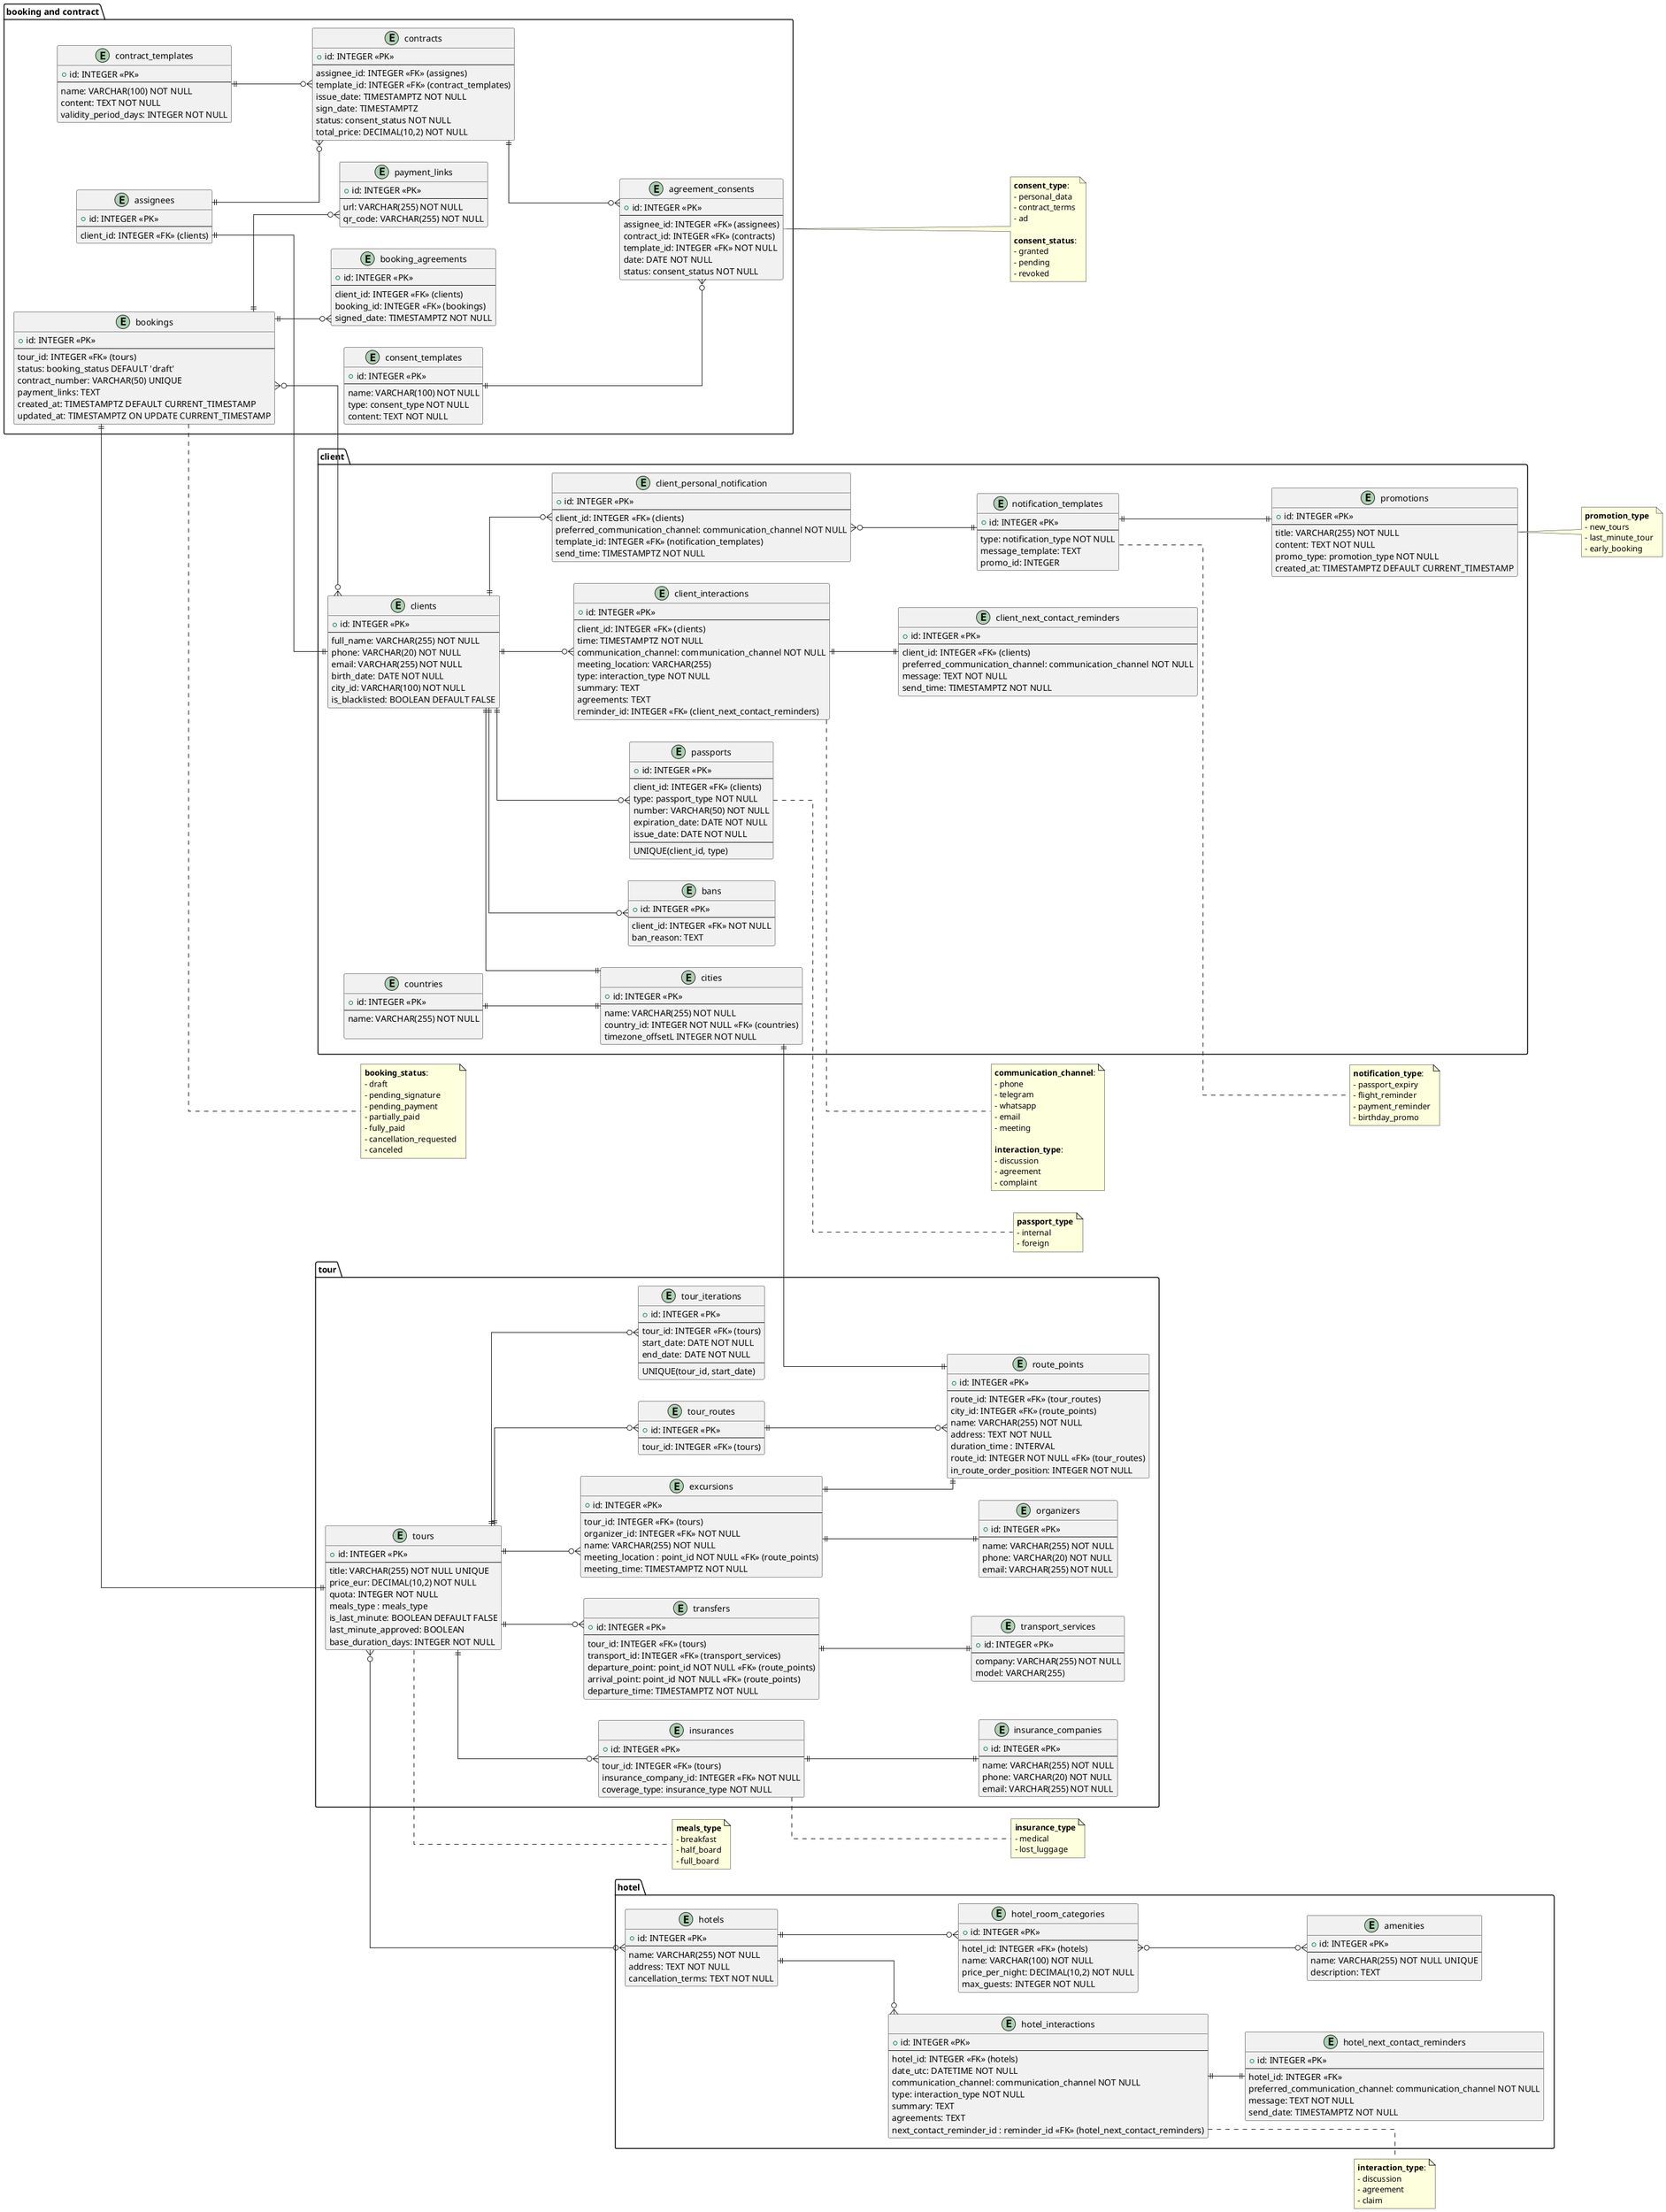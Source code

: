 @startuml trvael
skinparam Linetype ortho
left to right direction

package "client" {
  entity clients{
    + id: INTEGER <<PK>>
    --
    full_name: VARCHAR(255) NOT NULL
    phone: VARCHAR(20) NOT NULL
    email: VARCHAR(255) NOT NULL
    birth_date: DATE NOT NULL
    city_id: VARCHAR(100) NOT NULL
    is_blacklisted: BOOLEAN DEFAULT FALSE
  }

  entity bans {
    + id: INTEGER <<PK>>
    --
    client_id: INTEGER <<FK>> NOT NULL
    ban_reason: TEXT
  }

  entity countries {
    + id: INTEGER <<PK>>
    --
    name: VARCHAR(255) NOT NULL

  }

  entity cities {
    + id: INTEGER <<PK>>
    --
    name: VARCHAR(255) NOT NULL
    country_id: INTEGER NOT NULL <<FK>> (countries)
    timezone_offsetL INTEGER NOT NULL
  }

  entity passports{
    + id: INTEGER <<PK>>
    --
    client_id: INTEGER <<FK>> (clients)
    type: passport_type NOT NULL
    number: VARCHAR(50) NOT NULL
    expiration_date: DATE NOT NULL
    issue_date: DATE NOT NULL
    --
    UNIQUE(client_id, type)
  }

  entity client_interactions {
    + id: INTEGER <<PK>>
    --
    client_id: INTEGER <<FK>> (clients)
    time: TIMESTAMPTZ NOT NULL
    communication_channel: communication_channel NOT NULL
    meeting_location: VARCHAR(255)
    type: interaction_type NOT NULL
    summary: TEXT
    agreements: TEXT
    reminder_id: INTEGER <<FK>> (client_next_contact_reminders)
  }

  entity client_next_contact_reminders {
    + id: INTEGER <<PK>>
    --
    client_id: INTEGER <<FK>> (clients)
    preferred_communication_channel: communication_channel NOT NULL
    message: TEXT NOT NULL
    send_time: TIMESTAMPTZ NOT NULL
  }

  entity client_personal_notification {
    + id: INTEGER <<PK>>
    --
    client_id: INTEGER <<FK>> (clients)
    preferred_communication_channel: communication_channel NOT NULL
    template_id: INTEGER <<FK>> (notification_templates)
    send_time: TIMESTAMPTZ NOT NULL
  }

  entity notification_templates {
    + id: INTEGER <<PK>>
    --
    type: notification_type NOT NULL
    message_template: TEXT
    promo_id: INTEGER
  }

  entity promotions {
    + id: INTEGER <<PK>>
    --
    title: VARCHAR(255) NOT NULL
    content: TEXT NOT NULL
    promo_type: promotion_type NOT NULL
    created_at: TIMESTAMPTZ DEFAULT CURRENT_TIMESTAMP
  }
}

package "booking and contract" {
  entity bookings{
    + id: INTEGER <<PK>>
    --
    tour_id: INTEGER <<FK>> (tours)
    status: booking_status DEFAULT 'draft'
    contract_number: VARCHAR(50) UNIQUE
    payment_links: TEXT
    created_at: TIMESTAMPTZ DEFAULT CURRENT_TIMESTAMP
    updated_at: TIMESTAMPTZ ON UPDATE CURRENT_TIMESTAMP
  }

  entity booking_agreements {
    + id: INTEGER <<PK>>
    --
    client_id: INTEGER <<FK>> (clients)
    booking_id: INTEGER <<FK>> (bookings)
    signed_date: TIMESTAMPTZ NOT NULL
  }

  entity assignees {
    + id: INTEGER <<PK>>
    --
    client_id: INTEGER <<FK>> (clients)
  }

  entity contract_templates {
    + id: INTEGER <<PK>>
    --
    name: VARCHAR(100) NOT NULL
    content: TEXT NOT NULL
    validity_period_days: INTEGER NOT NULL
  }

  entity contracts {
    + id: INTEGER <<PK>>
    --
    assignee_id: INTEGER <<FK>> (assignes)
    template_id: INTEGER <<FK>> (contract_templates)
    issue_date: TIMESTAMPTZ NOT NULL
    sign_date: TIMESTAMPTZ
    status: consent_status NOT NULL
    total_price: DECIMAL(10,2) NOT NULL
  }

  entity agreement_consents {
    + id: INTEGER <<PK>>
    --
    assignee_id: INTEGER <<FK>> (assignees)
    contract_id: INTEGER <<FK>> (contracts)
    template_id: INTEGER <<FK>> NOT NULL
    date: DATE NOT NULL
    status: consent_status NOT NULL
  }

  entity consent_templates {
    + id: INTEGER <<PK>>
    --
    name: VARCHAR(100) NOT NULL
    type: consent_type NOT NULL
    content: TEXT NOT NULL
  }

  entity payment_links {
    + id: INTEGER <<PK>>
    --
    url: VARCHAR(255) NOT NULL
    qr_code: VARCHAR(255) NOT NULL
  }
}


package "tour" {
  entity tours{
    + id: INTEGER <<PK>>
    --
    title: VARCHAR(255) NOT NULL UNIQUE
    price_eur: DECIMAL(10,2) NOT NULL
    quota: INTEGER NOT NULL
    meals_type : meals_type
    is_last_minute: BOOLEAN DEFAULT FALSE
    last_minute_approved: BOOLEAN
    base_duration_days: INTEGER NOT NULL
  }

  ' Usually tours run several iterations during the year
  entity tour_iterations {
    + id: INTEGER <<PK>>
    --
    tour_id: INTEGER <<FK>> (tours)
    start_date: DATE NOT NULL
    end_date: DATE NOT NULL
    --
    UNIQUE(tour_id, start_date)
  }

  entity tour_routes {
    + id: INTEGER <<PK>>
    --
    tour_id: INTEGER <<FK>> (tours)
  }

  entity route_points {
    + id: INTEGER <<PK>>
    --
    route_id: INTEGER <<FK>> (tour_routes)
    city_id: INTEGER <<FK>> (route_points)
    name: VARCHAR(255) NOT NULL
    address: TEXT NOT NULL
    duration_time : INTERVAL
    route_id: INTEGER NOT NULL <<FK>> (tour_routes)
    in_route_order_position: INTEGER NOT NULL
  }

  entity transport_services {
    + id: INTEGER <<PK>>
    --
    company: VARCHAR(255) NOT NULL
    model: VARCHAR(255)
  }

  entity transfers {
    + id: INTEGER <<PK>>
    --
    tour_id: INTEGER <<FK>> (tours)
    transport_id: INTEGER <<FK>> (transport_services)
    departure_point: point_id NOT NULL <<FK>> (route_points)
    arrival_point: point_id NOT NULL <<FK>> (route_points)
    departure_time: TIMESTAMPTZ NOT NULL
  }

  entity organizers {
    + id: INTEGER <<PK>>
    --
    name: VARCHAR(255) NOT NULL
    phone: VARCHAR(20) NOT NULL
    email: VARCHAR(255) NOT NULL
  }

  entity excursions {
    + id: INTEGER <<PK>>
    --
    tour_id: INTEGER <<FK>> (tours)
    organizer_id: INTEGER <<FK>> NOT NULL
    name: VARCHAR(255) NOT NULL
    meeting_location : point_id NOT NULL <<FK>> (route_points)
    meeting_time: TIMESTAMPTZ NOT NULL
  }

  entity insurance_companies {
    + id: INTEGER <<PK>>
    --
    name: VARCHAR(255) NOT NULL
    phone: VARCHAR(20) NOT NULL
    email: VARCHAR(255) NOT NULL
  }

  entity insurances {
    + id: INTEGER <<PK>>
    --
    tour_id: INTEGER <<FK>> (tours)
    insurance_company_id: INTEGER <<FK>> NOT NULL
    coverage_type: insurance_type NOT NULL
  }
}


package "hotel" {
  entity hotel_room_categories {
    + id: INTEGER <<PK>>
    --
    hotel_id: INTEGER <<FK>> (hotels)
    name: VARCHAR(100) NOT NULL
    price_per_night: DECIMAL(10,2) NOT NULL
    max_guests: INTEGER NOT NULL
  }

  entity amenities {
    + id: INTEGER <<PK>>
    --
    name: VARCHAR(255) NOT NULL UNIQUE
    description: TEXT
  }

  entity hotels {
    + id: INTEGER <<PK>>
    --
    name: VARCHAR(255) NOT NULL
    address: TEXT NOT NULL
    cancellation_terms: TEXT NOT NULL
  }

  entity hotel_interactions {
    + id: INTEGER <<PK>>
    --
    hotel_id: INTEGER <<FK>> (hotels)
    date_utc: DATETIME NOT NULL
    communication_channel: communication_channel NOT NULL
    type: interaction_type NOT NULL
    summary: TEXT
    agreements: TEXT
    next_contact_reminder_id : reminder_id <<FK>> (hotel_next_contact_reminders)
  }

  entity hotel_next_contact_reminders {
    + id: INTEGER <<PK>>
    --
    hotel_id: INTEGER <<FK>>
    preferred_communication_channel: communication_channel NOT NULL
    message: TEXT NOT NULL
    send_date: TIMESTAMPTZ NOT NULL
  }
}

' ENUM Definitions

note right of client_interactions
  **communication_channel**:
  - phone
  - telegram
  - whatsapp
  - email
  - meeting

  **interaction_type**:
  - discussion
  - agreement
  - complaint
end note

note right of promotions
  **promotion_type**
  - new_tours
  - last_minute_tour
  - early_booking
end note

note right of bookings
  **booking_status**:
  - draft
  - pending_signature
  - pending_payment
  - partially_paid
  - fully_paid
  - cancellation_requested
  - canceled
end note

note right of agreement_consents
  **consent_type**:
  - personal_data
  - contract_terms
  - ad

  **consent_status**:
  - granted
  - pending
  - revoked
end note

note right of hotel_interactions
  **interaction_type**:
  - discussion
  - agreement
  - claim
end note

note right of tours
  **meals_type**
  - breakfast
  - half_board
  - full_board
end note

note right of notification_templates
  **notification_type**:
  - passport_expiry
  - flight_reminder
  - payment_reminder
  - birthday_promo
end note

note right of insurances
  **insurance_type**
  - medical
  - lost_luggage
end note

note right of passports
  **passport_type**
  - internal
  - foreign
end note



' Relationships

clients||--o{ passports
clients||--|| cities
clients||--o{ client_interactions
clients }o--o{ bookings
clients ||--o{ bans
client_interactions ||--|| client_next_contact_reminders
client_personal_notification }o--|| notification_templates
clients||--o{ client_personal_notification
notification_templates ||--|| promotions

countries||--||cities

bookings||--|| tours
route_points||--||cities
tours||--o{ tour_routes
tours||--o{ tour_iterations
tour_routes ||--o{ route_points
tours||--o{ transfers
tours||--o{ excursions
tours||--o{ insurances
tours}o--o{ hotels
excursions ||--|| route_points
excursions ||--|| organizers
transfers ||--|| transport_services
insurances ||--|| insurance_companies

hotels ||--o{ hotel_interactions
hotel_interactions ||--|| hotel_next_contact_reminders
hotels ||--o{ hotel_room_categories
hotel_room_categories }o--o{ amenities

bookings||--o{ booking_agreements
assignees ||--o{ contracts
assignees ||--|| clients
contract_templates ||--o{ contracts
contracts ||--o{ agreement_consents
consent_templates ||--o{ agreement_consents
bookings||--o{ payment_links

@enduml